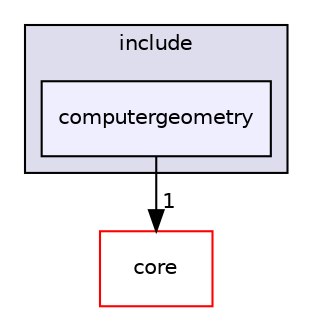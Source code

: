 digraph "NANA/modules/computergeometry/include/computergeometry" {
  compound=true
  node [ fontsize="10", fontname="Helvetica"];
  edge [ labelfontsize="10", labelfontname="Helvetica"];
  subgraph clusterdir_fb7eaad88856202e42e495fe4c640ce2 {
    graph [ bgcolor="#ddddee", pencolor="black", label="include" fontname="Helvetica", fontsize="10", URL="dir_fb7eaad88856202e42e495fe4c640ce2.html"]
  dir_818d925d127edf1f832d988170f0690d [shape=box, label="computergeometry", style="filled", fillcolor="#eeeeff", pencolor="black", URL="dir_818d925d127edf1f832d988170f0690d.html"];
  }
  dir_c3e203e05606b384f5fc9d03652c3ac7 [shape=box label="core" fillcolor="white" style="filled" color="red" URL="dir_c3e203e05606b384f5fc9d03652c3ac7.html"];
  dir_818d925d127edf1f832d988170f0690d->dir_c3e203e05606b384f5fc9d03652c3ac7 [headlabel="1", labeldistance=1.5 headhref="dir_000004_000006.html"];
}
